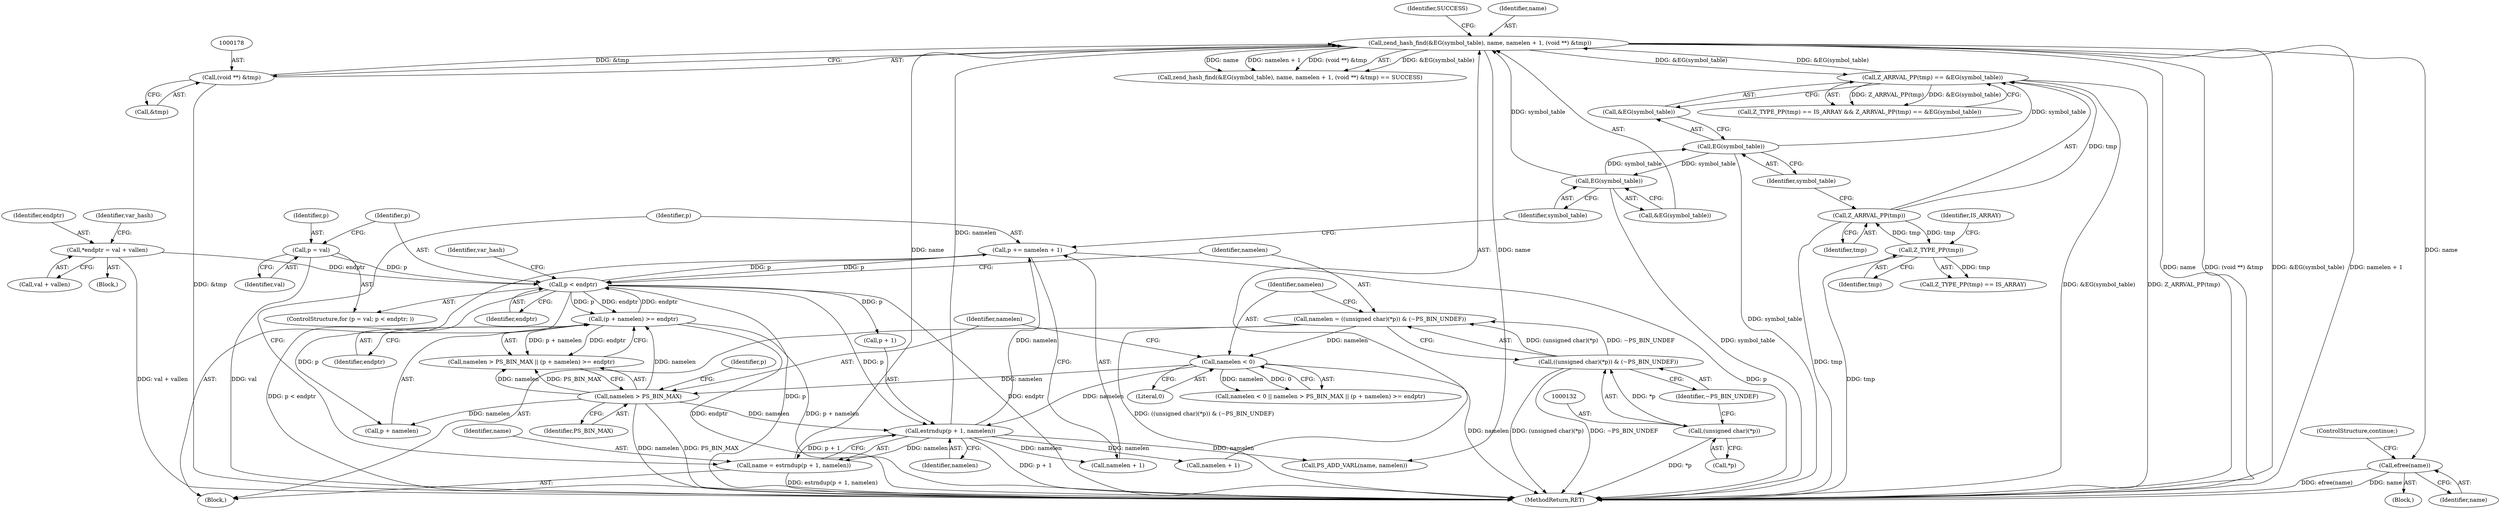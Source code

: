 digraph "0_php_3798eb6fd5dddb211b01d41495072fd9858d4e32_0@API" {
"1000202" [label="(Call,efree(name))"];
"1000169" [label="(Call,zend_hash_find(&EG(symbol_table), name, namelen + 1, (void **) &tmp))"];
"1000190" [label="(Call,Z_ARRVAL_PP(tmp) == &EG(symbol_table))"];
"1000191" [label="(Call,Z_ARRVAL_PP(tmp))"];
"1000187" [label="(Call,Z_TYPE_PP(tmp))"];
"1000194" [label="(Call,EG(symbol_table))"];
"1000171" [label="(Call,EG(symbol_table))"];
"1000155" [label="(Call,name = estrndup(p + 1, namelen))"];
"1000157" [label="(Call,estrndup(p + 1, namelen))"];
"1000123" [label="(Call,p < endptr)"];
"1000120" [label="(Call,p = val)"];
"1000162" [label="(Call,p += namelen + 1)"];
"1000145" [label="(Call,(p + namelen) >= endptr)"];
"1000142" [label="(Call,namelen > PS_BIN_MAX)"];
"1000138" [label="(Call,namelen < 0)"];
"1000128" [label="(Call,namelen = ((unsigned char)(*p)) & (~PS_BIN_UNDEF))"];
"1000130" [label="(Call,((unsigned char)(*p)) & (~PS_BIN_UNDEF))"];
"1000131" [label="(Call,(unsigned char)(*p))"];
"1000108" [label="(Call,*endptr = val + vallen)"];
"1000177" [label="(Call,(void **) &tmp)"];
"1000168" [label="(Call,zend_hash_find(&EG(symbol_table), name, namelen + 1, (void **) &tmp) == SUCCESS)"];
"1000128" [label="(Call,namelen = ((unsigned char)(*p)) & (~PS_BIN_UNDEF))"];
"1000135" [label="(Identifier,~PS_BIN_UNDEF)"];
"1000201" [label="(Block,)"];
"1000142" [label="(Call,namelen > PS_BIN_MAX)"];
"1000189" [label="(Identifier,IS_ARRAY)"];
"1000228" [label="(Identifier,var_hash)"];
"1000195" [label="(Identifier,symbol_table)"];
"1000138" [label="(Call,namelen < 0)"];
"1000190" [label="(Call,Z_ARRVAL_PP(tmp) == &EG(symbol_table))"];
"1000185" [label="(Call,Z_TYPE_PP(tmp) == IS_ARRAY && Z_ARRVAL_PP(tmp) == &EG(symbol_table))"];
"1000193" [label="(Call,&EG(symbol_table))"];
"1000110" [label="(Call,val + vallen)"];
"1000119" [label="(ControlStructure,for (p = val; p < endptr; ))"];
"1000163" [label="(Identifier,p)"];
"1000149" [label="(Identifier,endptr)"];
"1000203" [label="(Identifier,name)"];
"1000109" [label="(Identifier,endptr)"];
"1000155" [label="(Call,name = estrndup(p + 1, namelen))"];
"1000169" [label="(Call,zend_hash_find(&EG(symbol_table), name, namelen + 1, (void **) &tmp))"];
"1000122" [label="(Identifier,val)"];
"1000179" [label="(Call,&tmp)"];
"1000139" [label="(Identifier,namelen)"];
"1000174" [label="(Call,namelen + 1)"];
"1000120" [label="(Call,p = val)"];
"1000170" [label="(Call,&EG(symbol_table))"];
"1000171" [label="(Call,EG(symbol_table))"];
"1000108" [label="(Call,*endptr = val + vallen)"];
"1000192" [label="(Identifier,tmp)"];
"1000140" [label="(Literal,0)"];
"1000202" [label="(Call,efree(name))"];
"1000162" [label="(Call,p += namelen + 1)"];
"1000187" [label="(Call,Z_TYPE_PP(tmp))"];
"1000145" [label="(Call,(p + namelen) >= endptr)"];
"1000181" [label="(Identifier,SUCCESS)"];
"1000161" [label="(Identifier,namelen)"];
"1000186" [label="(Call,Z_TYPE_PP(tmp) == IS_ARRAY)"];
"1000125" [label="(Identifier,endptr)"];
"1000177" [label="(Call,(void **) &tmp)"];
"1000131" [label="(Call,(unsigned char)(*p))"];
"1000104" [label="(Block,)"];
"1000204" [label="(ControlStructure,continue;)"];
"1000144" [label="(Identifier,PS_BIN_MAX)"];
"1000143" [label="(Identifier,namelen)"];
"1000164" [label="(Call,namelen + 1)"];
"1000173" [label="(Identifier,name)"];
"1000137" [label="(Call,namelen < 0 || namelen > PS_BIN_MAX || (p + namelen) >= endptr)"];
"1000222" [label="(Call,PS_ADD_VARL(name, namelen))"];
"1000118" [label="(Identifier,var_hash)"];
"1000146" [label="(Call,p + namelen)"];
"1000141" [label="(Call,namelen > PS_BIN_MAX || (p + namelen) >= endptr)"];
"1000231" [label="(MethodReturn,RET)"];
"1000156" [label="(Identifier,name)"];
"1000121" [label="(Identifier,p)"];
"1000194" [label="(Call,EG(symbol_table))"];
"1000158" [label="(Call,p + 1)"];
"1000123" [label="(Call,p < endptr)"];
"1000191" [label="(Call,Z_ARRVAL_PP(tmp))"];
"1000133" [label="(Call,*p)"];
"1000130" [label="(Call,((unsigned char)(*p)) & (~PS_BIN_UNDEF))"];
"1000124" [label="(Identifier,p)"];
"1000126" [label="(Block,)"];
"1000129" [label="(Identifier,namelen)"];
"1000157" [label="(Call,estrndup(p + 1, namelen))"];
"1000147" [label="(Identifier,p)"];
"1000188" [label="(Identifier,tmp)"];
"1000172" [label="(Identifier,symbol_table)"];
"1000202" -> "1000201"  [label="AST: "];
"1000202" -> "1000203"  [label="CFG: "];
"1000203" -> "1000202"  [label="AST: "];
"1000204" -> "1000202"  [label="CFG: "];
"1000202" -> "1000231"  [label="DDG: name"];
"1000202" -> "1000231"  [label="DDG: efree(name)"];
"1000169" -> "1000202"  [label="DDG: name"];
"1000169" -> "1000168"  [label="AST: "];
"1000169" -> "1000177"  [label="CFG: "];
"1000170" -> "1000169"  [label="AST: "];
"1000173" -> "1000169"  [label="AST: "];
"1000174" -> "1000169"  [label="AST: "];
"1000177" -> "1000169"  [label="AST: "];
"1000181" -> "1000169"  [label="CFG: "];
"1000169" -> "1000231"  [label="DDG: name"];
"1000169" -> "1000231"  [label="DDG: (void **) &tmp"];
"1000169" -> "1000231"  [label="DDG: &EG(symbol_table)"];
"1000169" -> "1000231"  [label="DDG: namelen + 1"];
"1000169" -> "1000168"  [label="DDG: &EG(symbol_table)"];
"1000169" -> "1000168"  [label="DDG: name"];
"1000169" -> "1000168"  [label="DDG: namelen + 1"];
"1000169" -> "1000168"  [label="DDG: (void **) &tmp"];
"1000190" -> "1000169"  [label="DDG: &EG(symbol_table)"];
"1000171" -> "1000169"  [label="DDG: symbol_table"];
"1000155" -> "1000169"  [label="DDG: name"];
"1000157" -> "1000169"  [label="DDG: namelen"];
"1000177" -> "1000169"  [label="DDG: &tmp"];
"1000169" -> "1000190"  [label="DDG: &EG(symbol_table)"];
"1000169" -> "1000222"  [label="DDG: name"];
"1000190" -> "1000185"  [label="AST: "];
"1000190" -> "1000193"  [label="CFG: "];
"1000191" -> "1000190"  [label="AST: "];
"1000193" -> "1000190"  [label="AST: "];
"1000185" -> "1000190"  [label="CFG: "];
"1000190" -> "1000231"  [label="DDG: Z_ARRVAL_PP(tmp)"];
"1000190" -> "1000231"  [label="DDG: &EG(symbol_table)"];
"1000190" -> "1000185"  [label="DDG: Z_ARRVAL_PP(tmp)"];
"1000190" -> "1000185"  [label="DDG: &EG(symbol_table)"];
"1000191" -> "1000190"  [label="DDG: tmp"];
"1000194" -> "1000190"  [label="DDG: symbol_table"];
"1000191" -> "1000192"  [label="CFG: "];
"1000192" -> "1000191"  [label="AST: "];
"1000195" -> "1000191"  [label="CFG: "];
"1000191" -> "1000231"  [label="DDG: tmp"];
"1000191" -> "1000187"  [label="DDG: tmp"];
"1000187" -> "1000191"  [label="DDG: tmp"];
"1000187" -> "1000186"  [label="AST: "];
"1000187" -> "1000188"  [label="CFG: "];
"1000188" -> "1000187"  [label="AST: "];
"1000189" -> "1000187"  [label="CFG: "];
"1000187" -> "1000231"  [label="DDG: tmp"];
"1000187" -> "1000186"  [label="DDG: tmp"];
"1000194" -> "1000193"  [label="AST: "];
"1000194" -> "1000195"  [label="CFG: "];
"1000195" -> "1000194"  [label="AST: "];
"1000193" -> "1000194"  [label="CFG: "];
"1000194" -> "1000231"  [label="DDG: symbol_table"];
"1000194" -> "1000171"  [label="DDG: symbol_table"];
"1000171" -> "1000194"  [label="DDG: symbol_table"];
"1000171" -> "1000170"  [label="AST: "];
"1000171" -> "1000172"  [label="CFG: "];
"1000172" -> "1000171"  [label="AST: "];
"1000170" -> "1000171"  [label="CFG: "];
"1000171" -> "1000231"  [label="DDG: symbol_table"];
"1000155" -> "1000126"  [label="AST: "];
"1000155" -> "1000157"  [label="CFG: "];
"1000156" -> "1000155"  [label="AST: "];
"1000157" -> "1000155"  [label="AST: "];
"1000163" -> "1000155"  [label="CFG: "];
"1000155" -> "1000231"  [label="DDG: estrndup(p + 1, namelen)"];
"1000157" -> "1000155"  [label="DDG: p + 1"];
"1000157" -> "1000155"  [label="DDG: namelen"];
"1000157" -> "1000161"  [label="CFG: "];
"1000158" -> "1000157"  [label="AST: "];
"1000161" -> "1000157"  [label="AST: "];
"1000157" -> "1000231"  [label="DDG: p + 1"];
"1000123" -> "1000157"  [label="DDG: p"];
"1000138" -> "1000157"  [label="DDG: namelen"];
"1000142" -> "1000157"  [label="DDG: namelen"];
"1000157" -> "1000162"  [label="DDG: namelen"];
"1000157" -> "1000164"  [label="DDG: namelen"];
"1000157" -> "1000174"  [label="DDG: namelen"];
"1000157" -> "1000222"  [label="DDG: namelen"];
"1000123" -> "1000119"  [label="AST: "];
"1000123" -> "1000125"  [label="CFG: "];
"1000124" -> "1000123"  [label="AST: "];
"1000125" -> "1000123"  [label="AST: "];
"1000129" -> "1000123"  [label="CFG: "];
"1000228" -> "1000123"  [label="CFG: "];
"1000123" -> "1000231"  [label="DDG: endptr"];
"1000123" -> "1000231"  [label="DDG: p < endptr"];
"1000123" -> "1000231"  [label="DDG: p"];
"1000120" -> "1000123"  [label="DDG: p"];
"1000162" -> "1000123"  [label="DDG: p"];
"1000145" -> "1000123"  [label="DDG: endptr"];
"1000108" -> "1000123"  [label="DDG: endptr"];
"1000123" -> "1000145"  [label="DDG: p"];
"1000123" -> "1000145"  [label="DDG: endptr"];
"1000123" -> "1000146"  [label="DDG: p"];
"1000123" -> "1000158"  [label="DDG: p"];
"1000123" -> "1000162"  [label="DDG: p"];
"1000120" -> "1000119"  [label="AST: "];
"1000120" -> "1000122"  [label="CFG: "];
"1000121" -> "1000120"  [label="AST: "];
"1000122" -> "1000120"  [label="AST: "];
"1000124" -> "1000120"  [label="CFG: "];
"1000120" -> "1000231"  [label="DDG: val"];
"1000162" -> "1000126"  [label="AST: "];
"1000162" -> "1000164"  [label="CFG: "];
"1000163" -> "1000162"  [label="AST: "];
"1000164" -> "1000162"  [label="AST: "];
"1000172" -> "1000162"  [label="CFG: "];
"1000162" -> "1000231"  [label="DDG: p"];
"1000145" -> "1000141"  [label="AST: "];
"1000145" -> "1000149"  [label="CFG: "];
"1000146" -> "1000145"  [label="AST: "];
"1000149" -> "1000145"  [label="AST: "];
"1000141" -> "1000145"  [label="CFG: "];
"1000145" -> "1000231"  [label="DDG: endptr"];
"1000145" -> "1000231"  [label="DDG: p + namelen"];
"1000145" -> "1000141"  [label="DDG: p + namelen"];
"1000145" -> "1000141"  [label="DDG: endptr"];
"1000142" -> "1000145"  [label="DDG: namelen"];
"1000142" -> "1000141"  [label="AST: "];
"1000142" -> "1000144"  [label="CFG: "];
"1000143" -> "1000142"  [label="AST: "];
"1000144" -> "1000142"  [label="AST: "];
"1000147" -> "1000142"  [label="CFG: "];
"1000141" -> "1000142"  [label="CFG: "];
"1000142" -> "1000231"  [label="DDG: PS_BIN_MAX"];
"1000142" -> "1000231"  [label="DDG: namelen"];
"1000142" -> "1000141"  [label="DDG: namelen"];
"1000142" -> "1000141"  [label="DDG: PS_BIN_MAX"];
"1000138" -> "1000142"  [label="DDG: namelen"];
"1000142" -> "1000146"  [label="DDG: namelen"];
"1000138" -> "1000137"  [label="AST: "];
"1000138" -> "1000140"  [label="CFG: "];
"1000139" -> "1000138"  [label="AST: "];
"1000140" -> "1000138"  [label="AST: "];
"1000143" -> "1000138"  [label="CFG: "];
"1000137" -> "1000138"  [label="CFG: "];
"1000138" -> "1000231"  [label="DDG: namelen"];
"1000138" -> "1000137"  [label="DDG: namelen"];
"1000138" -> "1000137"  [label="DDG: 0"];
"1000128" -> "1000138"  [label="DDG: namelen"];
"1000128" -> "1000126"  [label="AST: "];
"1000128" -> "1000130"  [label="CFG: "];
"1000129" -> "1000128"  [label="AST: "];
"1000130" -> "1000128"  [label="AST: "];
"1000139" -> "1000128"  [label="CFG: "];
"1000128" -> "1000231"  [label="DDG: ((unsigned char)(*p)) & (~PS_BIN_UNDEF)"];
"1000130" -> "1000128"  [label="DDG: (unsigned char)(*p)"];
"1000130" -> "1000128"  [label="DDG: ~PS_BIN_UNDEF"];
"1000130" -> "1000135"  [label="CFG: "];
"1000131" -> "1000130"  [label="AST: "];
"1000135" -> "1000130"  [label="AST: "];
"1000130" -> "1000231"  [label="DDG: ~PS_BIN_UNDEF"];
"1000130" -> "1000231"  [label="DDG: (unsigned char)(*p)"];
"1000131" -> "1000130"  [label="DDG: *p"];
"1000131" -> "1000133"  [label="CFG: "];
"1000132" -> "1000131"  [label="AST: "];
"1000133" -> "1000131"  [label="AST: "];
"1000135" -> "1000131"  [label="CFG: "];
"1000131" -> "1000231"  [label="DDG: *p"];
"1000108" -> "1000104"  [label="AST: "];
"1000108" -> "1000110"  [label="CFG: "];
"1000109" -> "1000108"  [label="AST: "];
"1000110" -> "1000108"  [label="AST: "];
"1000118" -> "1000108"  [label="CFG: "];
"1000108" -> "1000231"  [label="DDG: val + vallen"];
"1000177" -> "1000179"  [label="CFG: "];
"1000178" -> "1000177"  [label="AST: "];
"1000179" -> "1000177"  [label="AST: "];
"1000177" -> "1000231"  [label="DDG: &tmp"];
}

